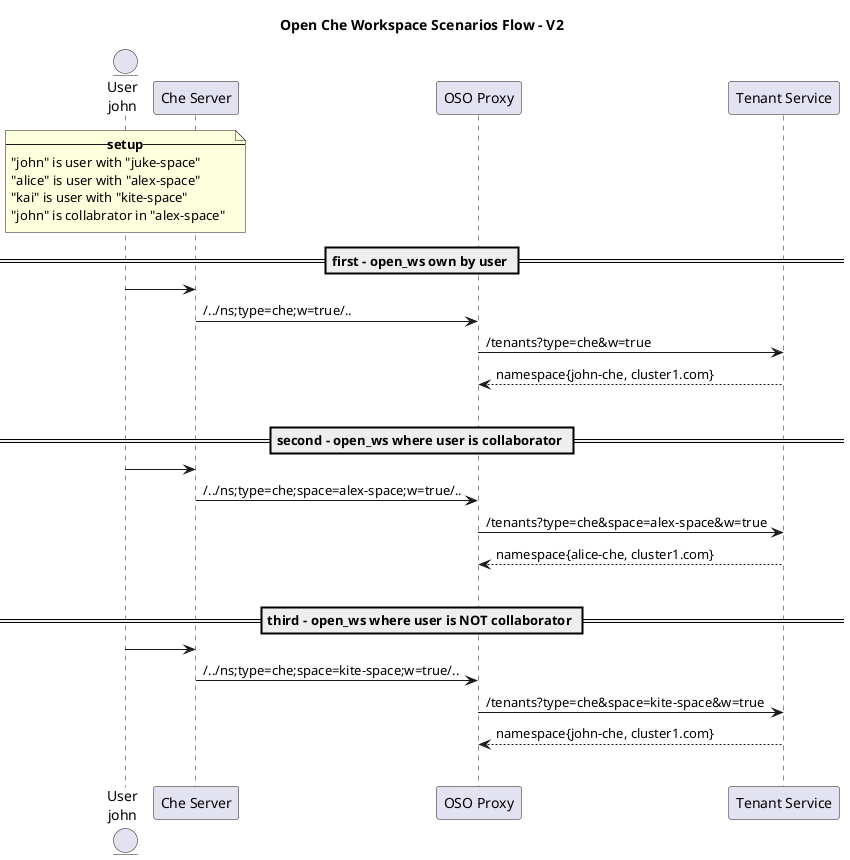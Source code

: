 @startuml
title Open Che Workspace Scenarios Flow - V2

entity "User\njohn" as user

participant "Che Server" as chesrv
participant "OSO Proxy" as proxy
participant "Tenant Service" as tenant

note over user
--**setup**--
"john" is user with "juke-space"
"alice" is user with "alex-space"
"kai" is user with "kite-space"
"john" is collabrator in "alex-space"
end note

== first - open_ws own by user ==
user -> chesrv
chesrv -> proxy : /../ns;type=che;w=true/..
proxy -> tenant : /tenants?type=che&w=true
proxy <-- tenant : namespace{john-che, cluster1.com}
|||

== second - open_ws where user is collaborator ==
user -> chesrv
chesrv -> proxy : /../ns;type=che;space=alex-space;w=true/..
proxy -> tenant : /tenants?type=che&space=alex-space&w=true
proxy <-- tenant : namespace{alice-che, cluster1.com}
|||

== third - open_ws where user is NOT collaborator ==
user -> chesrv
chesrv -> proxy : /../ns;type=che;space=kite-space;w=true/..
proxy -> tenant : /tenants?type=che&space=kite-space&w=true
proxy <-- tenant : namespace{john-che, cluster1.com}
|||
@enduml